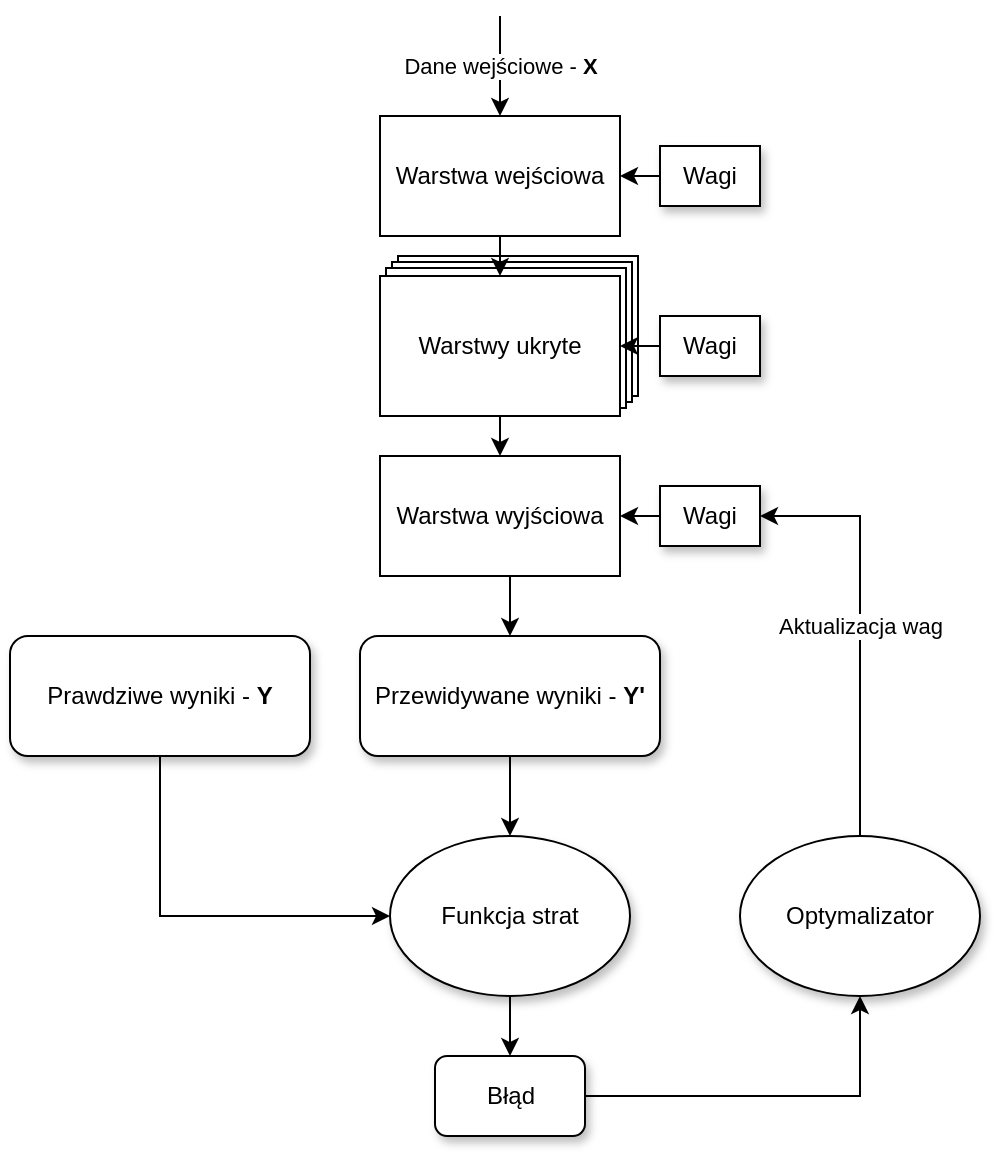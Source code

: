 <mxfile version="10.6.1" type="device"><diagram id="WIlvYBSL8spHARO6ISzp" name="Page-1"><mxGraphModel dx="1329" dy="730" grid="1" gridSize="10" guides="1" tooltips="1" connect="1" arrows="1" fold="1" page="1" pageScale="1" pageWidth="827" pageHeight="1169" math="0" shadow="0"><root><mxCell id="0"/><mxCell id="1" parent="0"/><mxCell id="MKP6n4Z-1P8YKQzS_IwJ-3" value="Warstwy ukryte" style="rounded=0;whiteSpace=wrap;html=1;" vertex="1" parent="1"><mxGeometry x="219" y="180" width="120" height="70" as="geometry"/></mxCell><mxCell id="MKP6n4Z-1P8YKQzS_IwJ-2" value="Warstwy ukryte" style="rounded=0;whiteSpace=wrap;html=1;" vertex="1" parent="1"><mxGeometry x="216" y="183" width="120" height="70" as="geometry"/></mxCell><mxCell id="MKP6n4Z-1P8YKQzS_IwJ-1" value="Warstwy ukryte" style="rounded=0;whiteSpace=wrap;html=1;" vertex="1" parent="1"><mxGeometry x="213" y="186" width="120" height="70" as="geometry"/></mxCell><mxCell id="m3S0gPpZXeN1RQke1Ut1-5" style="edgeStyle=orthogonalEdgeStyle;rounded=0;orthogonalLoop=1;jettySize=auto;html=1;exitX=0.5;exitY=1;exitDx=0;exitDy=0;entryX=0.5;entryY=0;entryDx=0;entryDy=0;" parent="1" source="m3S0gPpZXeN1RQke1Ut1-1" target="m3S0gPpZXeN1RQke1Ut1-3" edge="1"><mxGeometry relative="1" as="geometry"/></mxCell><mxCell id="m3S0gPpZXeN1RQke1Ut1-1" value="Warstwa wejściowa" style="rounded=0;whiteSpace=wrap;html=1;" parent="1" vertex="1"><mxGeometry x="210" y="110" width="120" height="60" as="geometry"/></mxCell><mxCell id="m3S0gPpZXeN1RQke1Ut1-23" style="edgeStyle=orthogonalEdgeStyle;rounded=0;orthogonalLoop=1;jettySize=auto;html=1;exitX=0.5;exitY=1;exitDx=0;exitDy=0;entryX=0.5;entryY=0;entryDx=0;entryDy=0;" parent="1" source="m3S0gPpZXeN1RQke1Ut1-2" target="m3S0gPpZXeN1RQke1Ut1-22" edge="1"><mxGeometry relative="1" as="geometry"/></mxCell><mxCell id="m3S0gPpZXeN1RQke1Ut1-2" value="Warstwa wyjściowa&lt;br&gt;" style="rounded=0;whiteSpace=wrap;html=1;" parent="1" vertex="1"><mxGeometry x="210" y="280" width="120" height="60" as="geometry"/></mxCell><mxCell id="m3S0gPpZXeN1RQke1Ut1-13" style="edgeStyle=orthogonalEdgeStyle;rounded=0;orthogonalLoop=1;jettySize=auto;html=1;exitX=0.5;exitY=1;exitDx=0;exitDy=0;entryX=0.5;entryY=0;entryDx=0;entryDy=0;" parent="1" source="m3S0gPpZXeN1RQke1Ut1-3" target="m3S0gPpZXeN1RQke1Ut1-2" edge="1"><mxGeometry relative="1" as="geometry"/></mxCell><mxCell id="m3S0gPpZXeN1RQke1Ut1-3" value="Warstwy ukryte" style="rounded=0;whiteSpace=wrap;html=1;" parent="1" vertex="1"><mxGeometry x="210" y="190" width="120" height="70" as="geometry"/></mxCell><mxCell id="m3S0gPpZXeN1RQke1Ut1-14" value="Dane wejściowe - &lt;b&gt;X&lt;/b&gt;" style="endArrow=classic;html=1;entryX=0.5;entryY=0;entryDx=0;entryDy=0;" parent="1" target="m3S0gPpZXeN1RQke1Ut1-1" edge="1"><mxGeometry width="50" height="50" relative="1" as="geometry"><mxPoint x="270" y="60" as="sourcePoint"/><mxPoint x="260" y="360" as="targetPoint"/></mxGeometry></mxCell><mxCell id="m3S0gPpZXeN1RQke1Ut1-19" style="edgeStyle=orthogonalEdgeStyle;rounded=0;orthogonalLoop=1;jettySize=auto;html=1;exitX=0;exitY=0.5;exitDx=0;exitDy=0;entryX=1;entryY=0.5;entryDx=0;entryDy=0;" parent="1" source="m3S0gPpZXeN1RQke1Ut1-16" target="m3S0gPpZXeN1RQke1Ut1-1" edge="1"><mxGeometry relative="1" as="geometry"/></mxCell><mxCell id="m3S0gPpZXeN1RQke1Ut1-16" value="Wagi" style="rounded=0;whiteSpace=wrap;html=1;shadow=1;" parent="1" vertex="1"><mxGeometry x="350" y="125" width="50" height="30" as="geometry"/></mxCell><mxCell id="m3S0gPpZXeN1RQke1Ut1-20" style="edgeStyle=orthogonalEdgeStyle;rounded=0;orthogonalLoop=1;jettySize=auto;html=1;exitX=0;exitY=0.5;exitDx=0;exitDy=0;entryX=1;entryY=0.5;entryDx=0;entryDy=0;" parent="1" source="m3S0gPpZXeN1RQke1Ut1-17" target="m3S0gPpZXeN1RQke1Ut1-3" edge="1"><mxGeometry relative="1" as="geometry"/></mxCell><mxCell id="m3S0gPpZXeN1RQke1Ut1-17" value="Wagi" style="rounded=0;whiteSpace=wrap;html=1;shadow=1;" parent="1" vertex="1"><mxGeometry x="350" y="210" width="50" height="30" as="geometry"/></mxCell><mxCell id="m3S0gPpZXeN1RQke1Ut1-21" style="edgeStyle=orthogonalEdgeStyle;rounded=0;orthogonalLoop=1;jettySize=auto;html=1;exitX=0;exitY=0.5;exitDx=0;exitDy=0;entryX=1;entryY=0.5;entryDx=0;entryDy=0;" parent="1" source="m3S0gPpZXeN1RQke1Ut1-18" target="m3S0gPpZXeN1RQke1Ut1-2" edge="1"><mxGeometry relative="1" as="geometry"/></mxCell><mxCell id="m3S0gPpZXeN1RQke1Ut1-18" value="Wagi" style="rounded=0;whiteSpace=wrap;html=1;shadow=1;" parent="1" vertex="1"><mxGeometry x="350" y="295" width="50" height="30" as="geometry"/></mxCell><mxCell id="m3S0gPpZXeN1RQke1Ut1-27" style="rounded=0;orthogonalLoop=1;jettySize=auto;html=1;exitX=0.5;exitY=1;exitDx=0;exitDy=0;entryX=0.5;entryY=0;entryDx=0;entryDy=0;" parent="1" source="m3S0gPpZXeN1RQke1Ut1-22" target="m3S0gPpZXeN1RQke1Ut1-25" edge="1"><mxGeometry relative="1" as="geometry"/></mxCell><mxCell id="m3S0gPpZXeN1RQke1Ut1-22" value="Przewidywane wyniki - &lt;b&gt;Y'&lt;/b&gt;" style="rounded=1;whiteSpace=wrap;html=1;shadow=1;" parent="1" vertex="1"><mxGeometry x="200" y="370" width="150" height="60" as="geometry"/></mxCell><mxCell id="m3S0gPpZXeN1RQke1Ut1-28" style="edgeStyle=orthogonalEdgeStyle;rounded=0;orthogonalLoop=1;jettySize=auto;html=1;exitX=0.5;exitY=1;exitDx=0;exitDy=0;entryX=0;entryY=0.5;entryDx=0;entryDy=0;" parent="1" source="m3S0gPpZXeN1RQke1Ut1-24" target="m3S0gPpZXeN1RQke1Ut1-25" edge="1"><mxGeometry relative="1" as="geometry"/></mxCell><mxCell id="m3S0gPpZXeN1RQke1Ut1-24" value="Prawdziwe wyniki - &lt;b&gt;Y&lt;/b&gt;&lt;br&gt;" style="rounded=1;whiteSpace=wrap;html=1;shadow=1;" parent="1" vertex="1"><mxGeometry x="25" y="370" width="150" height="60" as="geometry"/></mxCell><mxCell id="m3S0gPpZXeN1RQke1Ut1-29" style="edgeStyle=none;rounded=0;orthogonalLoop=1;jettySize=auto;html=1;exitX=0.5;exitY=1;exitDx=0;exitDy=0;entryX=0.5;entryY=0;entryDx=0;entryDy=0;" parent="1" source="m3S0gPpZXeN1RQke1Ut1-25" target="m3S0gPpZXeN1RQke1Ut1-26" edge="1"><mxGeometry relative="1" as="geometry"/></mxCell><mxCell id="m3S0gPpZXeN1RQke1Ut1-25" value="Funkcja strat" style="ellipse;whiteSpace=wrap;html=1;rounded=0;shadow=1;" parent="1" vertex="1"><mxGeometry x="215" y="470" width="120" height="80" as="geometry"/></mxCell><mxCell id="m3S0gPpZXeN1RQke1Ut1-32" style="edgeStyle=orthogonalEdgeStyle;rounded=0;orthogonalLoop=1;jettySize=auto;html=1;exitX=1;exitY=0.5;exitDx=0;exitDy=0;entryX=0.5;entryY=1;entryDx=0;entryDy=0;" parent="1" source="m3S0gPpZXeN1RQke1Ut1-26" target="m3S0gPpZXeN1RQke1Ut1-30" edge="1"><mxGeometry relative="1" as="geometry"/></mxCell><mxCell id="m3S0gPpZXeN1RQke1Ut1-26" value="Błąd" style="rounded=1;whiteSpace=wrap;html=1;shadow=1;" parent="1" vertex="1"><mxGeometry x="237.5" y="580" width="75" height="40" as="geometry"/></mxCell><mxCell id="m3S0gPpZXeN1RQke1Ut1-33" value="Aktualizacja wag" style="edgeStyle=orthogonalEdgeStyle;rounded=0;orthogonalLoop=1;jettySize=auto;html=1;exitX=0.5;exitY=0;exitDx=0;exitDy=0;entryX=1;entryY=0.5;entryDx=0;entryDy=0;" parent="1" source="m3S0gPpZXeN1RQke1Ut1-30" target="m3S0gPpZXeN1RQke1Ut1-18" edge="1"><mxGeometry relative="1" as="geometry"/></mxCell><mxCell id="m3S0gPpZXeN1RQke1Ut1-30" value="Optymalizator" style="ellipse;whiteSpace=wrap;html=1;rounded=0;shadow=1;" parent="1" vertex="1"><mxGeometry x="390" y="470" width="120" height="80" as="geometry"/></mxCell></root></mxGraphModel></diagram></mxfile>